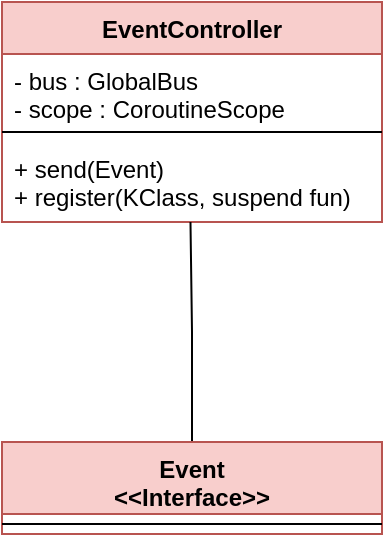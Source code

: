 <mxfile version="14.3.2" type="github">
  <diagram id="X7jb9b3zE5-qh8nfnlw-" name="Page-1">
    <mxGraphModel dx="542" dy="800" grid="1" gridSize="10" guides="1" tooltips="1" connect="1" arrows="1" fold="1" page="1" pageScale="1" pageWidth="827" pageHeight="1169" math="0" shadow="0">
      <root>
        <mxCell id="0" />
        <mxCell id="1" parent="0" />
        <mxCell id="w0u_-q4YyYrNf1ZZ5IZc-1" value="EventController" style="swimlane;fontStyle=1;align=center;verticalAlign=top;childLayout=stackLayout;horizontal=1;startSize=26;horizontalStack=0;resizeParent=1;resizeParentMax=0;resizeLast=0;collapsible=1;marginBottom=0;fillColor=#f8cecc;strokeColor=#b85450;" vertex="1" parent="1">
          <mxGeometry x="150" y="170" width="190" height="110" as="geometry" />
        </mxCell>
        <mxCell id="w0u_-q4YyYrNf1ZZ5IZc-2" value="- bus : GlobalBus&#xa;- scope : CoroutineScope" style="text;strokeColor=none;fillColor=none;align=left;verticalAlign=top;spacingLeft=4;spacingRight=4;overflow=hidden;rotatable=0;points=[[0,0.5],[1,0.5]];portConstraint=eastwest;" vertex="1" parent="w0u_-q4YyYrNf1ZZ5IZc-1">
          <mxGeometry y="26" width="190" height="34" as="geometry" />
        </mxCell>
        <mxCell id="w0u_-q4YyYrNf1ZZ5IZc-3" value="" style="line;strokeWidth=1;fillColor=none;align=left;verticalAlign=middle;spacingTop=-1;spacingLeft=3;spacingRight=3;rotatable=0;labelPosition=right;points=[];portConstraint=eastwest;" vertex="1" parent="w0u_-q4YyYrNf1ZZ5IZc-1">
          <mxGeometry y="60" width="190" height="10" as="geometry" />
        </mxCell>
        <mxCell id="w0u_-q4YyYrNf1ZZ5IZc-4" value="+ send(Event)&#xa;+ register(KClass, suspend fun)" style="text;strokeColor=none;fillColor=none;align=left;verticalAlign=top;spacingLeft=4;spacingRight=4;overflow=hidden;rotatable=0;points=[[0,0.5],[1,0.5]];portConstraint=eastwest;" vertex="1" parent="w0u_-q4YyYrNf1ZZ5IZc-1">
          <mxGeometry y="70" width="190" height="40" as="geometry" />
        </mxCell>
        <mxCell id="w0u_-q4YyYrNf1ZZ5IZc-10" style="edgeStyle=orthogonalEdgeStyle;rounded=0;orthogonalLoop=1;jettySize=auto;html=1;exitX=0.5;exitY=0;exitDx=0;exitDy=0;entryX=0.496;entryY=1;entryDx=0;entryDy=0;entryPerimeter=0;endArrow=none;endFill=0;" edge="1" parent="1" source="w0u_-q4YyYrNf1ZZ5IZc-5" target="w0u_-q4YyYrNf1ZZ5IZc-4">
          <mxGeometry relative="1" as="geometry" />
        </mxCell>
        <mxCell id="w0u_-q4YyYrNf1ZZ5IZc-5" value="Event&#xa;&lt;&lt;Interface&gt;&gt;" style="swimlane;fontStyle=1;align=center;verticalAlign=top;childLayout=stackLayout;horizontal=1;startSize=36;horizontalStack=0;resizeParent=1;resizeParentMax=0;resizeLast=0;collapsible=1;marginBottom=0;fillColor=#f8cecc;strokeColor=#b85450;" vertex="1" parent="1">
          <mxGeometry x="150" y="390" width="190" height="46" as="geometry" />
        </mxCell>
        <mxCell id="w0u_-q4YyYrNf1ZZ5IZc-7" value="" style="line;strokeWidth=1;fillColor=none;align=left;verticalAlign=middle;spacingTop=-1;spacingLeft=3;spacingRight=3;rotatable=0;labelPosition=right;points=[];portConstraint=eastwest;" vertex="1" parent="w0u_-q4YyYrNf1ZZ5IZc-5">
          <mxGeometry y="36" width="190" height="10" as="geometry" />
        </mxCell>
      </root>
    </mxGraphModel>
  </diagram>
</mxfile>
